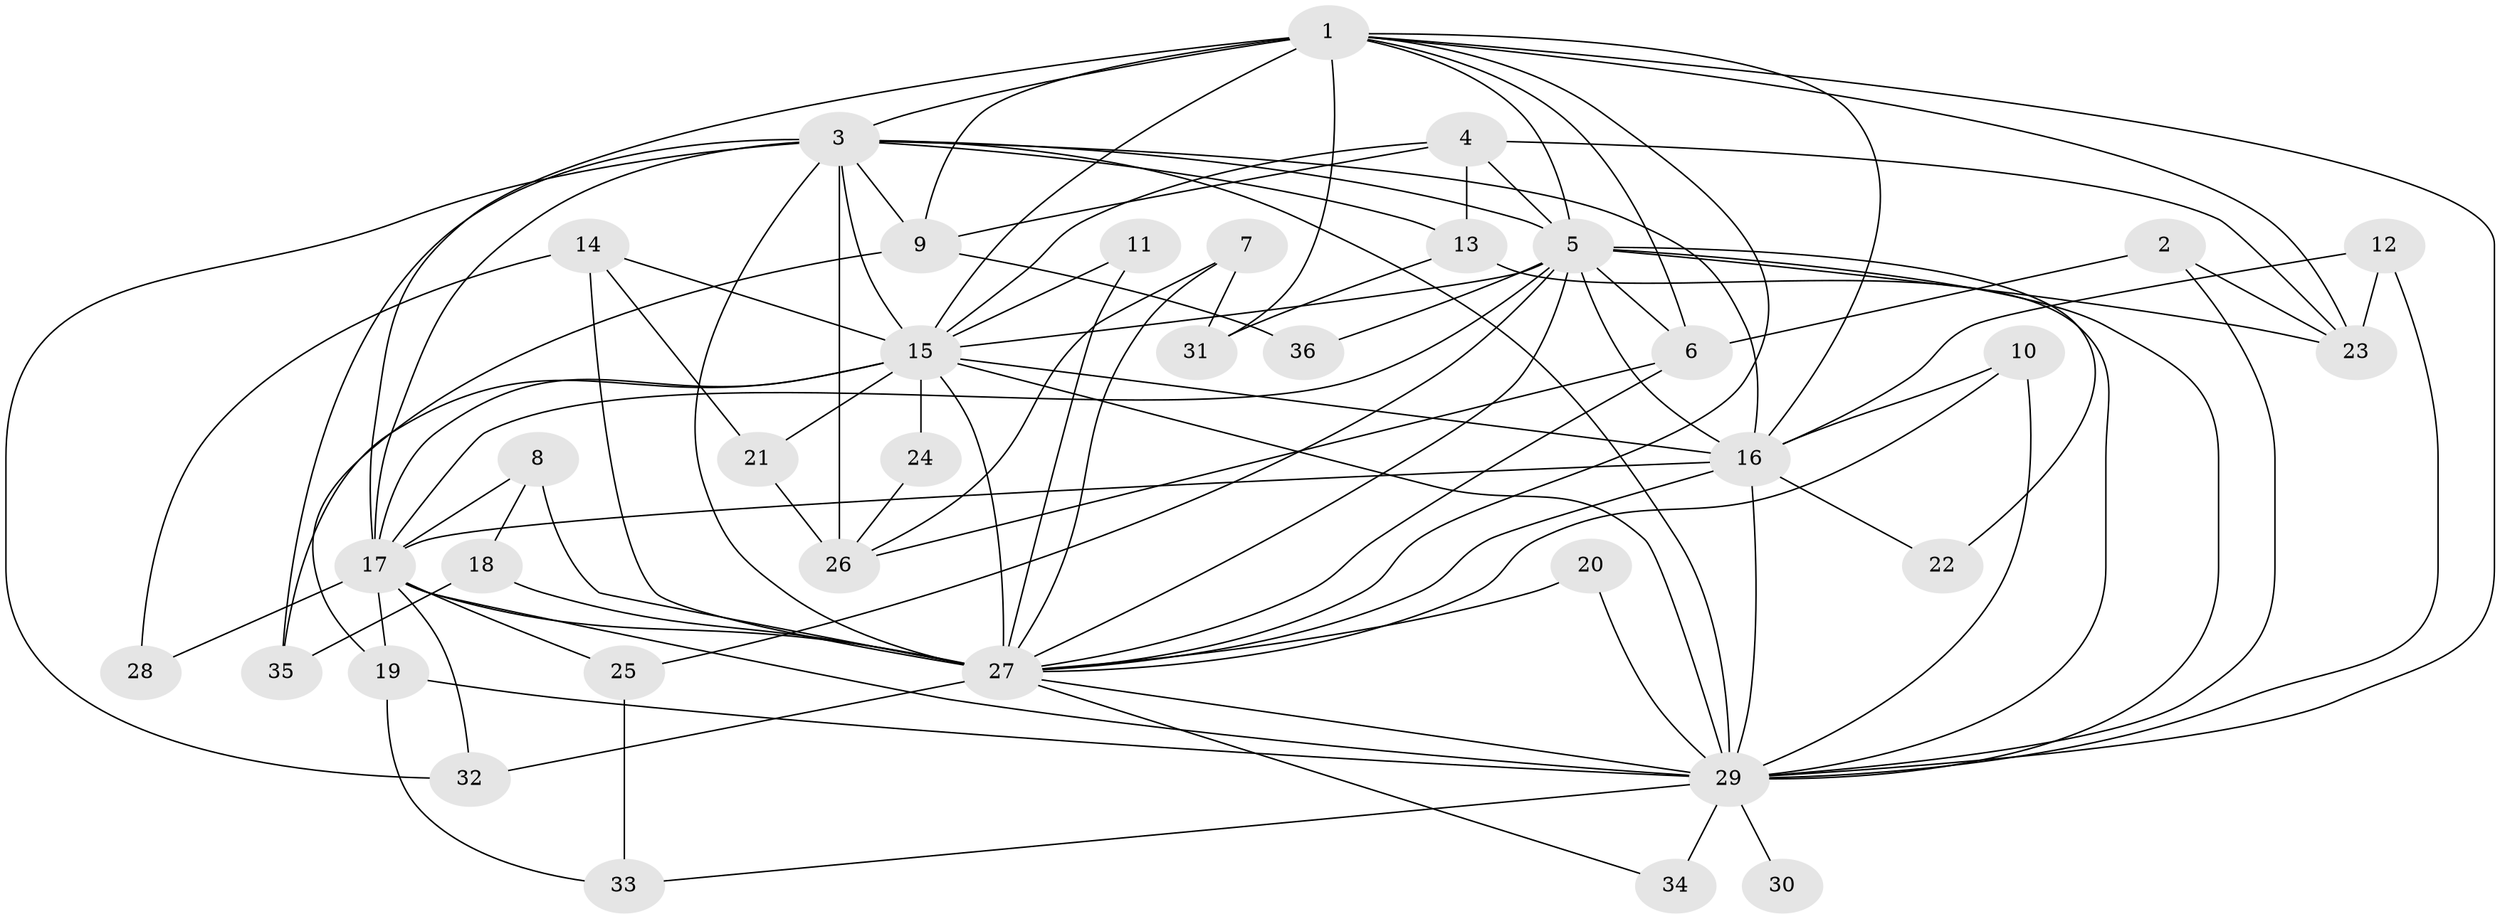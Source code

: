 // original degree distribution, {13: 0.028169014084507043, 19: 0.014084507042253521, 26: 0.014084507042253521, 17: 0.014084507042253521, 14: 0.028169014084507043, 11: 0.014084507042253521, 22: 0.014084507042253521, 21: 0.014084507042253521, 4: 0.04225352112676056, 6: 0.014084507042253521, 2: 0.49295774647887325, 3: 0.2535211267605634, 5: 0.04225352112676056, 7: 0.014084507042253521}
// Generated by graph-tools (version 1.1) at 2025/01/03/09/25 03:01:20]
// undirected, 36 vertices, 96 edges
graph export_dot {
graph [start="1"]
  node [color=gray90,style=filled];
  1;
  2;
  3;
  4;
  5;
  6;
  7;
  8;
  9;
  10;
  11;
  12;
  13;
  14;
  15;
  16;
  17;
  18;
  19;
  20;
  21;
  22;
  23;
  24;
  25;
  26;
  27;
  28;
  29;
  30;
  31;
  32;
  33;
  34;
  35;
  36;
  1 -- 3 [weight=3.0];
  1 -- 5 [weight=1.0];
  1 -- 6 [weight=1.0];
  1 -- 9 [weight=1.0];
  1 -- 15 [weight=1.0];
  1 -- 16 [weight=1.0];
  1 -- 17 [weight=1.0];
  1 -- 23 [weight=1.0];
  1 -- 27 [weight=1.0];
  1 -- 29 [weight=1.0];
  1 -- 31 [weight=1.0];
  2 -- 6 [weight=1.0];
  2 -- 23 [weight=1.0];
  2 -- 29 [weight=1.0];
  3 -- 5 [weight=3.0];
  3 -- 9 [weight=1.0];
  3 -- 13 [weight=1.0];
  3 -- 15 [weight=4.0];
  3 -- 16 [weight=3.0];
  3 -- 17 [weight=4.0];
  3 -- 26 [weight=3.0];
  3 -- 27 [weight=3.0];
  3 -- 29 [weight=4.0];
  3 -- 32 [weight=1.0];
  3 -- 35 [weight=1.0];
  4 -- 5 [weight=1.0];
  4 -- 9 [weight=1.0];
  4 -- 13 [weight=1.0];
  4 -- 15 [weight=1.0];
  4 -- 23 [weight=1.0];
  5 -- 6 [weight=2.0];
  5 -- 15 [weight=1.0];
  5 -- 16 [weight=1.0];
  5 -- 17 [weight=1.0];
  5 -- 22 [weight=2.0];
  5 -- 23 [weight=1.0];
  5 -- 25 [weight=1.0];
  5 -- 27 [weight=2.0];
  5 -- 29 [weight=1.0];
  5 -- 36 [weight=1.0];
  6 -- 26 [weight=1.0];
  6 -- 27 [weight=1.0];
  7 -- 26 [weight=1.0];
  7 -- 27 [weight=1.0];
  7 -- 31 [weight=1.0];
  8 -- 17 [weight=1.0];
  8 -- 18 [weight=1.0];
  8 -- 27 [weight=1.0];
  9 -- 19 [weight=1.0];
  9 -- 36 [weight=1.0];
  10 -- 16 [weight=1.0];
  10 -- 27 [weight=1.0];
  10 -- 29 [weight=1.0];
  11 -- 15 [weight=1.0];
  11 -- 27 [weight=1.0];
  12 -- 16 [weight=1.0];
  12 -- 23 [weight=1.0];
  12 -- 29 [weight=1.0];
  13 -- 29 [weight=1.0];
  13 -- 31 [weight=1.0];
  14 -- 15 [weight=1.0];
  14 -- 21 [weight=1.0];
  14 -- 27 [weight=1.0];
  14 -- 28 [weight=1.0];
  15 -- 16 [weight=2.0];
  15 -- 17 [weight=2.0];
  15 -- 21 [weight=1.0];
  15 -- 24 [weight=1.0];
  15 -- 27 [weight=3.0];
  15 -- 29 [weight=1.0];
  15 -- 35 [weight=1.0];
  16 -- 17 [weight=1.0];
  16 -- 22 [weight=1.0];
  16 -- 27 [weight=1.0];
  16 -- 29 [weight=1.0];
  17 -- 19 [weight=1.0];
  17 -- 25 [weight=1.0];
  17 -- 27 [weight=2.0];
  17 -- 28 [weight=1.0];
  17 -- 29 [weight=1.0];
  17 -- 32 [weight=1.0];
  18 -- 27 [weight=2.0];
  18 -- 35 [weight=1.0];
  19 -- 29 [weight=1.0];
  19 -- 33 [weight=1.0];
  20 -- 27 [weight=1.0];
  20 -- 29 [weight=1.0];
  21 -- 26 [weight=1.0];
  24 -- 26 [weight=1.0];
  25 -- 33 [weight=1.0];
  27 -- 29 [weight=2.0];
  27 -- 32 [weight=1.0];
  27 -- 34 [weight=1.0];
  29 -- 30 [weight=1.0];
  29 -- 33 [weight=1.0];
  29 -- 34 [weight=2.0];
}
